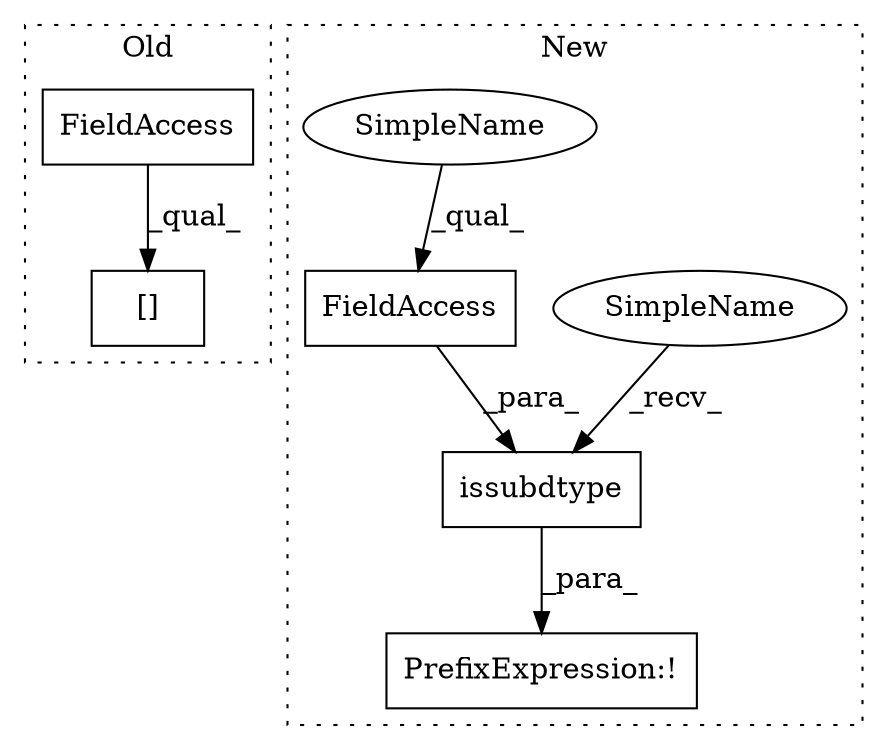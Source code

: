 digraph G {
subgraph cluster0 {
1 [label="[]" a="2" s="639,657" l="17,1" shape="box"];
4 [label="FieldAccess" a="22" s="639" l="16" shape="box"];
label = "Old";
style="dotted";
}
subgraph cluster1 {
2 [label="issubdtype" a="32" s="525,569" l="11,1" shape="box"];
3 [label="FieldAccess" a="22" s="557" l="12" shape="box"];
5 [label="PrefixExpression:!" a="38" s="518" l="1" shape="box"];
6 [label="SimpleName" a="42" s="519" l="5" shape="ellipse"];
7 [label="SimpleName" a="42" s="557" l="5" shape="ellipse"];
label = "New";
style="dotted";
}
2 -> 5 [label="_para_"];
3 -> 2 [label="_para_"];
4 -> 1 [label="_qual_"];
6 -> 2 [label="_recv_"];
7 -> 3 [label="_qual_"];
}